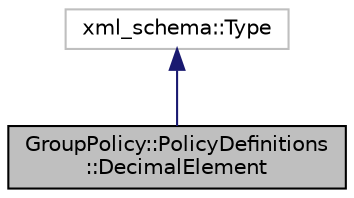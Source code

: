 digraph "GroupPolicy::PolicyDefinitions::DecimalElement"
{
 // LATEX_PDF_SIZE
  edge [fontname="Helvetica",fontsize="10",labelfontname="Helvetica",labelfontsize="10"];
  node [fontname="Helvetica",fontsize="10",shape=record];
  Node1 [label="GroupPolicy::PolicyDefinitions\l::DecimalElement",height=0.2,width=0.4,color="black", fillcolor="grey75", style="filled", fontcolor="black",tooltip="Class corresponding to the DecimalElement schema type."];
  Node2 -> Node1 [dir="back",color="midnightblue",fontsize="10",style="solid",fontname="Helvetica"];
  Node2 [label="xml_schema::Type",height=0.2,width=0.4,color="grey75", fillcolor="white", style="filled",tooltip=" "];
}
